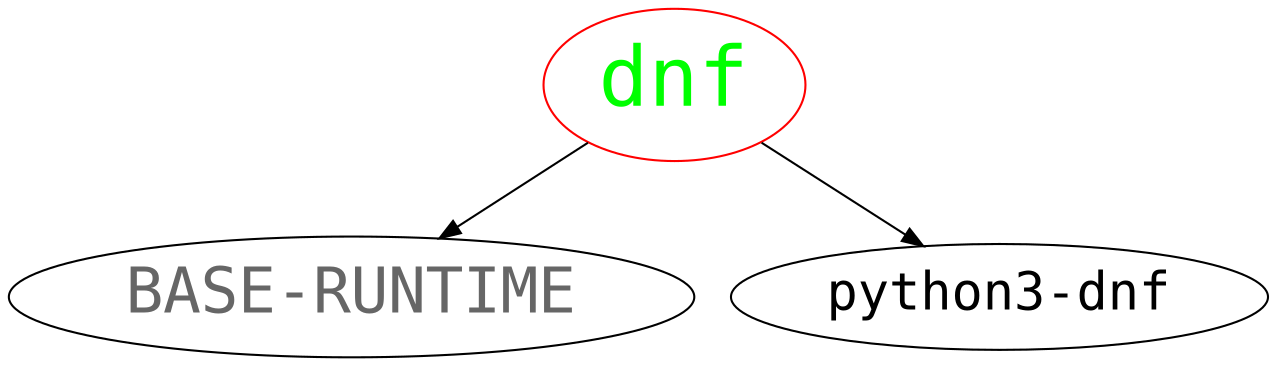 strict digraph G {
node [fontname=monospace];
	"dnf" [color=red,fontcolor=green,fontsize=40];
	"BASE-RUNTIME" [fontcolor="#666666",fontsize=30];
	"dnf" -> "BASE-RUNTIME";
	"python3-dnf" [fontsize=25];
	"dnf" -> "python3-dnf";
	"dnf" -> "BASE-RUNTIME";
	"dnf" -> "BASE-RUNTIME";
}
